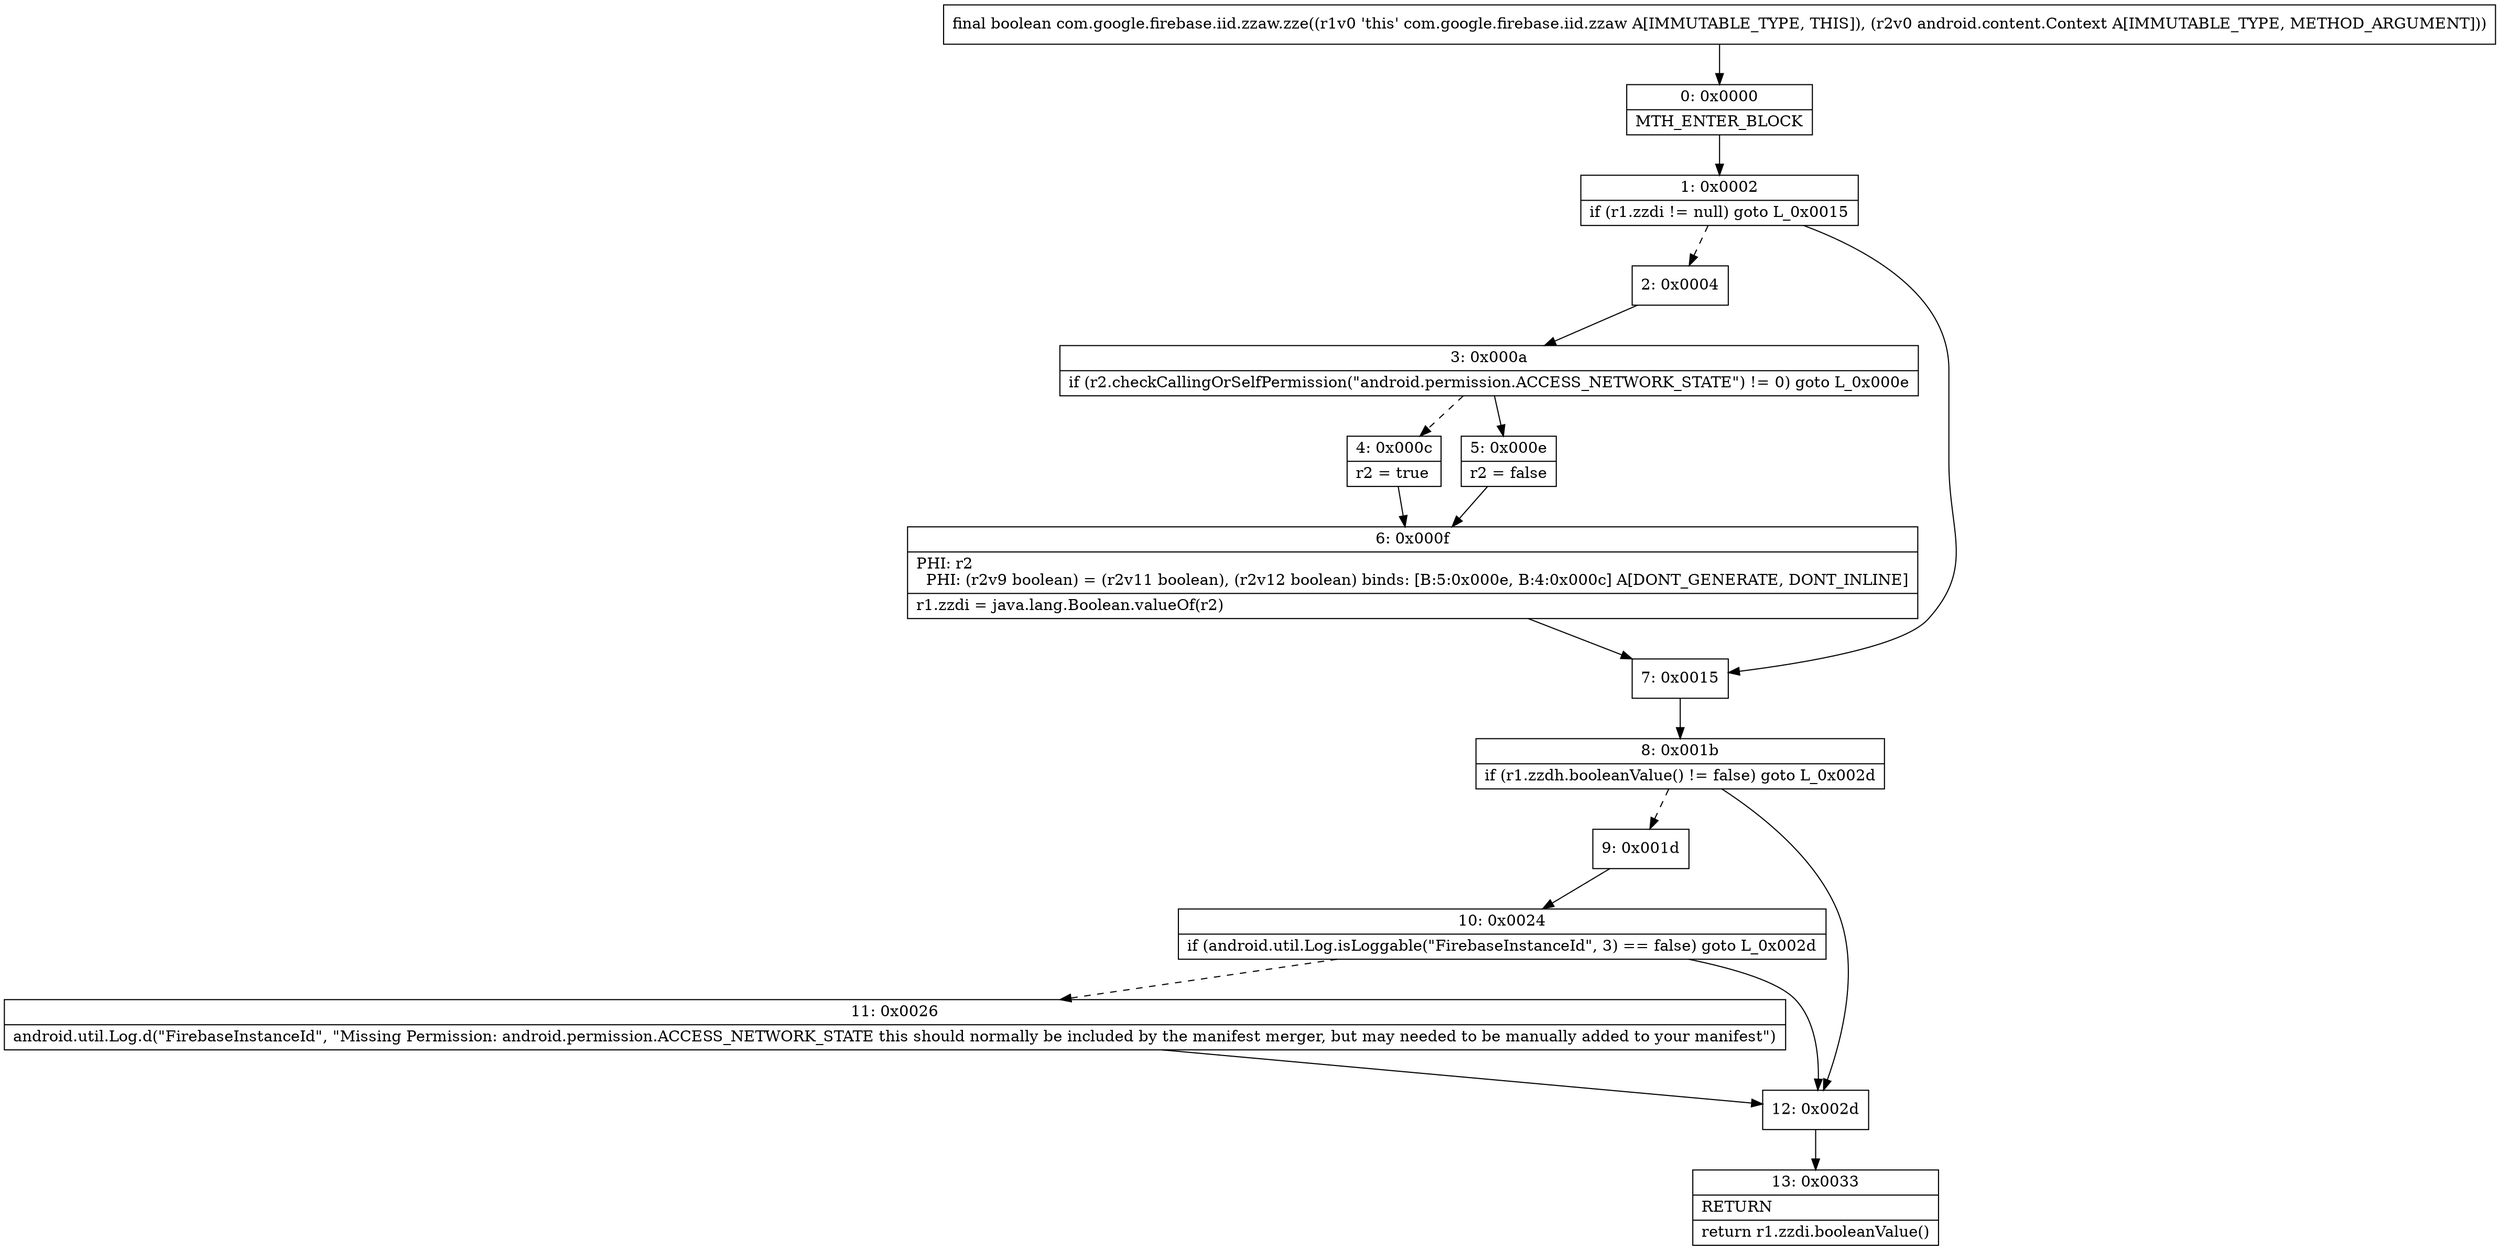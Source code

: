 digraph "CFG forcom.google.firebase.iid.zzaw.zze(Landroid\/content\/Context;)Z" {
Node_0 [shape=record,label="{0\:\ 0x0000|MTH_ENTER_BLOCK\l}"];
Node_1 [shape=record,label="{1\:\ 0x0002|if (r1.zzdi != null) goto L_0x0015\l}"];
Node_2 [shape=record,label="{2\:\ 0x0004}"];
Node_3 [shape=record,label="{3\:\ 0x000a|if (r2.checkCallingOrSelfPermission(\"android.permission.ACCESS_NETWORK_STATE\") != 0) goto L_0x000e\l}"];
Node_4 [shape=record,label="{4\:\ 0x000c|r2 = true\l}"];
Node_5 [shape=record,label="{5\:\ 0x000e|r2 = false\l}"];
Node_6 [shape=record,label="{6\:\ 0x000f|PHI: r2 \l  PHI: (r2v9 boolean) = (r2v11 boolean), (r2v12 boolean) binds: [B:5:0x000e, B:4:0x000c] A[DONT_GENERATE, DONT_INLINE]\l|r1.zzdi = java.lang.Boolean.valueOf(r2)\l}"];
Node_7 [shape=record,label="{7\:\ 0x0015}"];
Node_8 [shape=record,label="{8\:\ 0x001b|if (r1.zzdh.booleanValue() != false) goto L_0x002d\l}"];
Node_9 [shape=record,label="{9\:\ 0x001d}"];
Node_10 [shape=record,label="{10\:\ 0x0024|if (android.util.Log.isLoggable(\"FirebaseInstanceId\", 3) == false) goto L_0x002d\l}"];
Node_11 [shape=record,label="{11\:\ 0x0026|android.util.Log.d(\"FirebaseInstanceId\", \"Missing Permission: android.permission.ACCESS_NETWORK_STATE this should normally be included by the manifest merger, but may needed to be manually added to your manifest\")\l}"];
Node_12 [shape=record,label="{12\:\ 0x002d}"];
Node_13 [shape=record,label="{13\:\ 0x0033|RETURN\l|return r1.zzdi.booleanValue()\l}"];
MethodNode[shape=record,label="{final boolean com.google.firebase.iid.zzaw.zze((r1v0 'this' com.google.firebase.iid.zzaw A[IMMUTABLE_TYPE, THIS]), (r2v0 android.content.Context A[IMMUTABLE_TYPE, METHOD_ARGUMENT])) }"];
MethodNode -> Node_0;
Node_0 -> Node_1;
Node_1 -> Node_2[style=dashed];
Node_1 -> Node_7;
Node_2 -> Node_3;
Node_3 -> Node_4[style=dashed];
Node_3 -> Node_5;
Node_4 -> Node_6;
Node_5 -> Node_6;
Node_6 -> Node_7;
Node_7 -> Node_8;
Node_8 -> Node_9[style=dashed];
Node_8 -> Node_12;
Node_9 -> Node_10;
Node_10 -> Node_11[style=dashed];
Node_10 -> Node_12;
Node_11 -> Node_12;
Node_12 -> Node_13;
}

